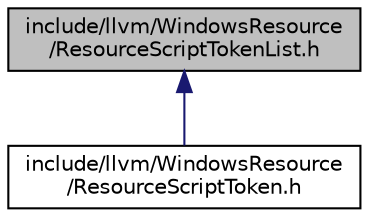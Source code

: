 digraph "include/llvm/WindowsResource/ResourceScriptTokenList.h"
{
 // LATEX_PDF_SIZE
  bgcolor="transparent";
  edge [fontname="Helvetica",fontsize="10",labelfontname="Helvetica",labelfontsize="10"];
  node [fontname="Helvetica",fontsize="10",shape="box"];
  Node1 [label="include/llvm/WindowsResource\l/ResourceScriptTokenList.h",height=0.2,width=0.4,color="black", fillcolor="grey75", style="filled", fontcolor="black",tooltip=" "];
  Node1 -> Node2 [dir="back",color="midnightblue",fontsize="10",style="solid",fontname="Helvetica"];
  Node2 [label="include/llvm/WindowsResource\l/ResourceScriptToken.h",height=0.2,width=0.4,color="black",URL="$ResourceScriptToken_8h.html",tooltip=" "];
}
